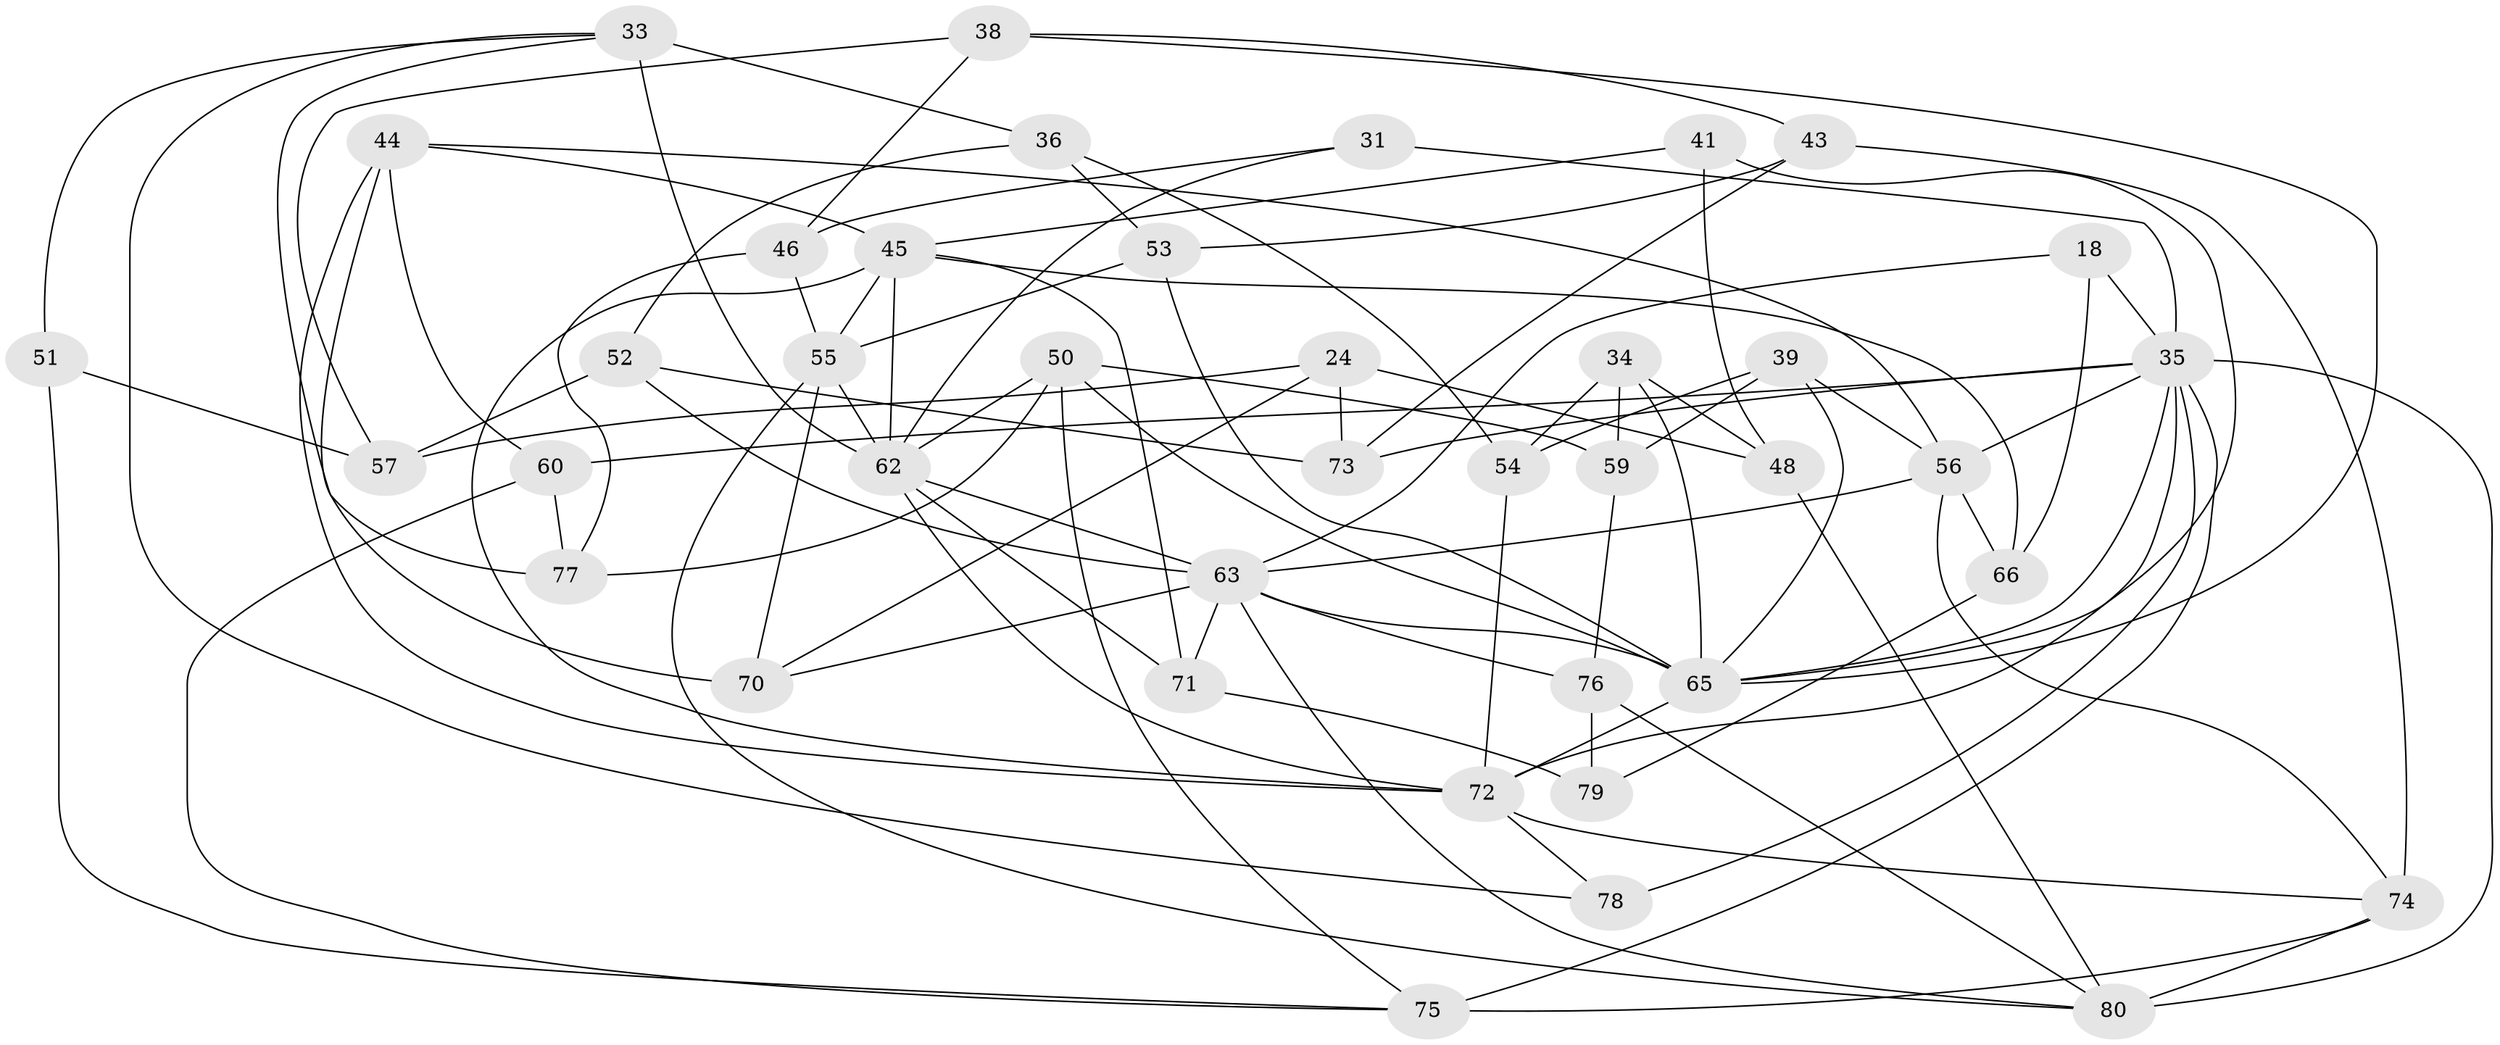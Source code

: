 // original degree distribution, {4: 1.0}
// Generated by graph-tools (version 1.1) at 2025/04/03/04/25 22:04:20]
// undirected, 40 vertices, 96 edges
graph export_dot {
graph [start="1"]
  node [color=gray90,style=filled];
  18;
  24;
  31;
  33 [super="+7"];
  34;
  35 [super="+27+25"];
  36;
  38;
  39;
  41;
  43;
  44 [super="+29"];
  45 [super="+32"];
  46;
  48;
  50 [super="+30"];
  51;
  52;
  53;
  54;
  55 [super="+37"];
  56 [super="+49"];
  57;
  59;
  60;
  62 [super="+20+42"];
  63 [super="+26"];
  65 [super="+16+19+40"];
  66 [super="+6"];
  70;
  71;
  72 [super="+17+61+64"];
  73;
  74 [super="+68+69"];
  75 [super="+58+67"];
  76 [super="+2"];
  77;
  78;
  79;
  80 [super="+11+47"];
  18 -- 66 [weight=2];
  18 -- 35;
  18 -- 63;
  24 -- 73;
  24 -- 48;
  24 -- 70;
  24 -- 57;
  31 -- 35 [weight=2];
  31 -- 46;
  31 -- 62;
  33 -- 77;
  33 -- 36;
  33 -- 51;
  33 -- 78;
  33 -- 62 [weight=2];
  34 -- 48;
  34 -- 59;
  34 -- 54;
  34 -- 65;
  35 -- 60;
  35 -- 73;
  35 -- 80;
  35 -- 78 [weight=2];
  35 -- 56 [weight=2];
  35 -- 65 [weight=2];
  35 -- 75 [weight=3];
  35 -- 72;
  36 -- 52;
  36 -- 53;
  36 -- 54;
  38 -- 46;
  38 -- 43;
  38 -- 57;
  38 -- 65;
  39 -- 59;
  39 -- 54;
  39 -- 56;
  39 -- 65;
  41 -- 48;
  41 -- 65 [weight=2];
  41 -- 45;
  43 -- 53;
  43 -- 73;
  43 -- 74;
  44 -- 60;
  44 -- 72 [weight=2];
  44 -- 56;
  44 -- 70;
  44 -- 45;
  45 -- 55 [weight=3];
  45 -- 71;
  45 -- 72 [weight=2];
  45 -- 66;
  45 -- 62;
  46 -- 77;
  46 -- 55;
  48 -- 80;
  50 -- 62;
  50 -- 65 [weight=2];
  50 -- 59;
  50 -- 77;
  50 -- 75;
  51 -- 57;
  51 -- 75 [weight=2];
  52 -- 57;
  52 -- 73;
  52 -- 63;
  53 -- 65;
  53 -- 55;
  54 -- 72;
  55 -- 80;
  55 -- 70;
  55 -- 62;
  56 -- 66 [weight=2];
  56 -- 74;
  56 -- 63;
  59 -- 76;
  60 -- 77;
  60 -- 75;
  62 -- 72 [weight=2];
  62 -- 63;
  62 -- 71;
  63 -- 65 [weight=2];
  63 -- 70;
  63 -- 80;
  63 -- 71;
  63 -- 76;
  65 -- 72 [weight=2];
  66 -- 79;
  71 -- 79;
  72 -- 74 [weight=3];
  72 -- 78;
  74 -- 75;
  74 -- 80 [weight=2];
  76 -- 79 [weight=2];
  76 -- 80 [weight=2];
}
